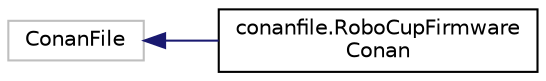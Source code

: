 digraph "Graphical Class Hierarchy"
{
  edge [fontname="Helvetica",fontsize="10",labelfontname="Helvetica",labelfontsize="10"];
  node [fontname="Helvetica",fontsize="10",shape=record];
  rankdir="LR";
  Node67 [label="ConanFile",height=0.2,width=0.4,color="grey75", fillcolor="white", style="filled"];
  Node67 -> Node0 [dir="back",color="midnightblue",fontsize="10",style="solid",fontname="Helvetica"];
  Node0 [label="conanfile.RoboCupFirmware\lConan",height=0.2,width=0.4,color="black", fillcolor="white", style="filled",URL="$classconanfile_1_1_robo_cup_firmware_conan.html"];
}
